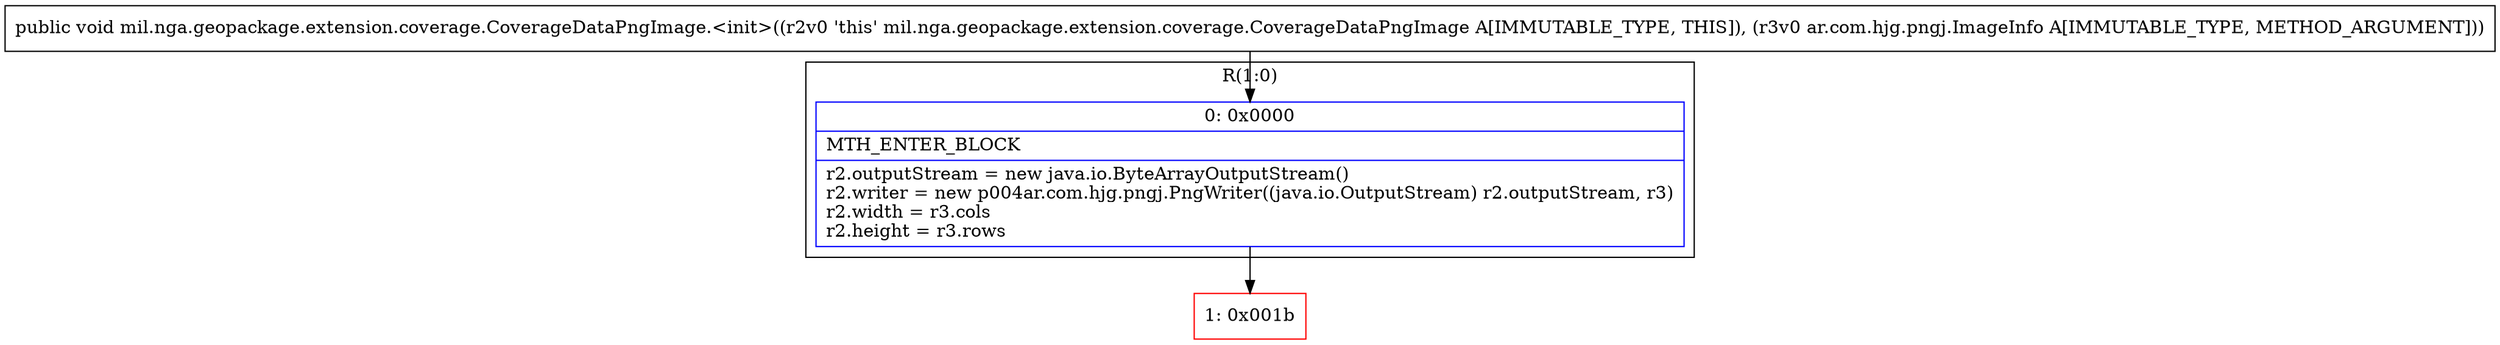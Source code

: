 digraph "CFG formil.nga.geopackage.extension.coverage.CoverageDataPngImage.\<init\>(Lar\/com\/hjg\/pngj\/ImageInfo;)V" {
subgraph cluster_Region_219432910 {
label = "R(1:0)";
node [shape=record,color=blue];
Node_0 [shape=record,label="{0\:\ 0x0000|MTH_ENTER_BLOCK\l|r2.outputStream = new java.io.ByteArrayOutputStream()\lr2.writer = new p004ar.com.hjg.pngj.PngWriter((java.io.OutputStream) r2.outputStream, r3)\lr2.width = r3.cols\lr2.height = r3.rows\l}"];
}
Node_1 [shape=record,color=red,label="{1\:\ 0x001b}"];
MethodNode[shape=record,label="{public void mil.nga.geopackage.extension.coverage.CoverageDataPngImage.\<init\>((r2v0 'this' mil.nga.geopackage.extension.coverage.CoverageDataPngImage A[IMMUTABLE_TYPE, THIS]), (r3v0 ar.com.hjg.pngj.ImageInfo A[IMMUTABLE_TYPE, METHOD_ARGUMENT])) }"];
MethodNode -> Node_0;
Node_0 -> Node_1;
}

